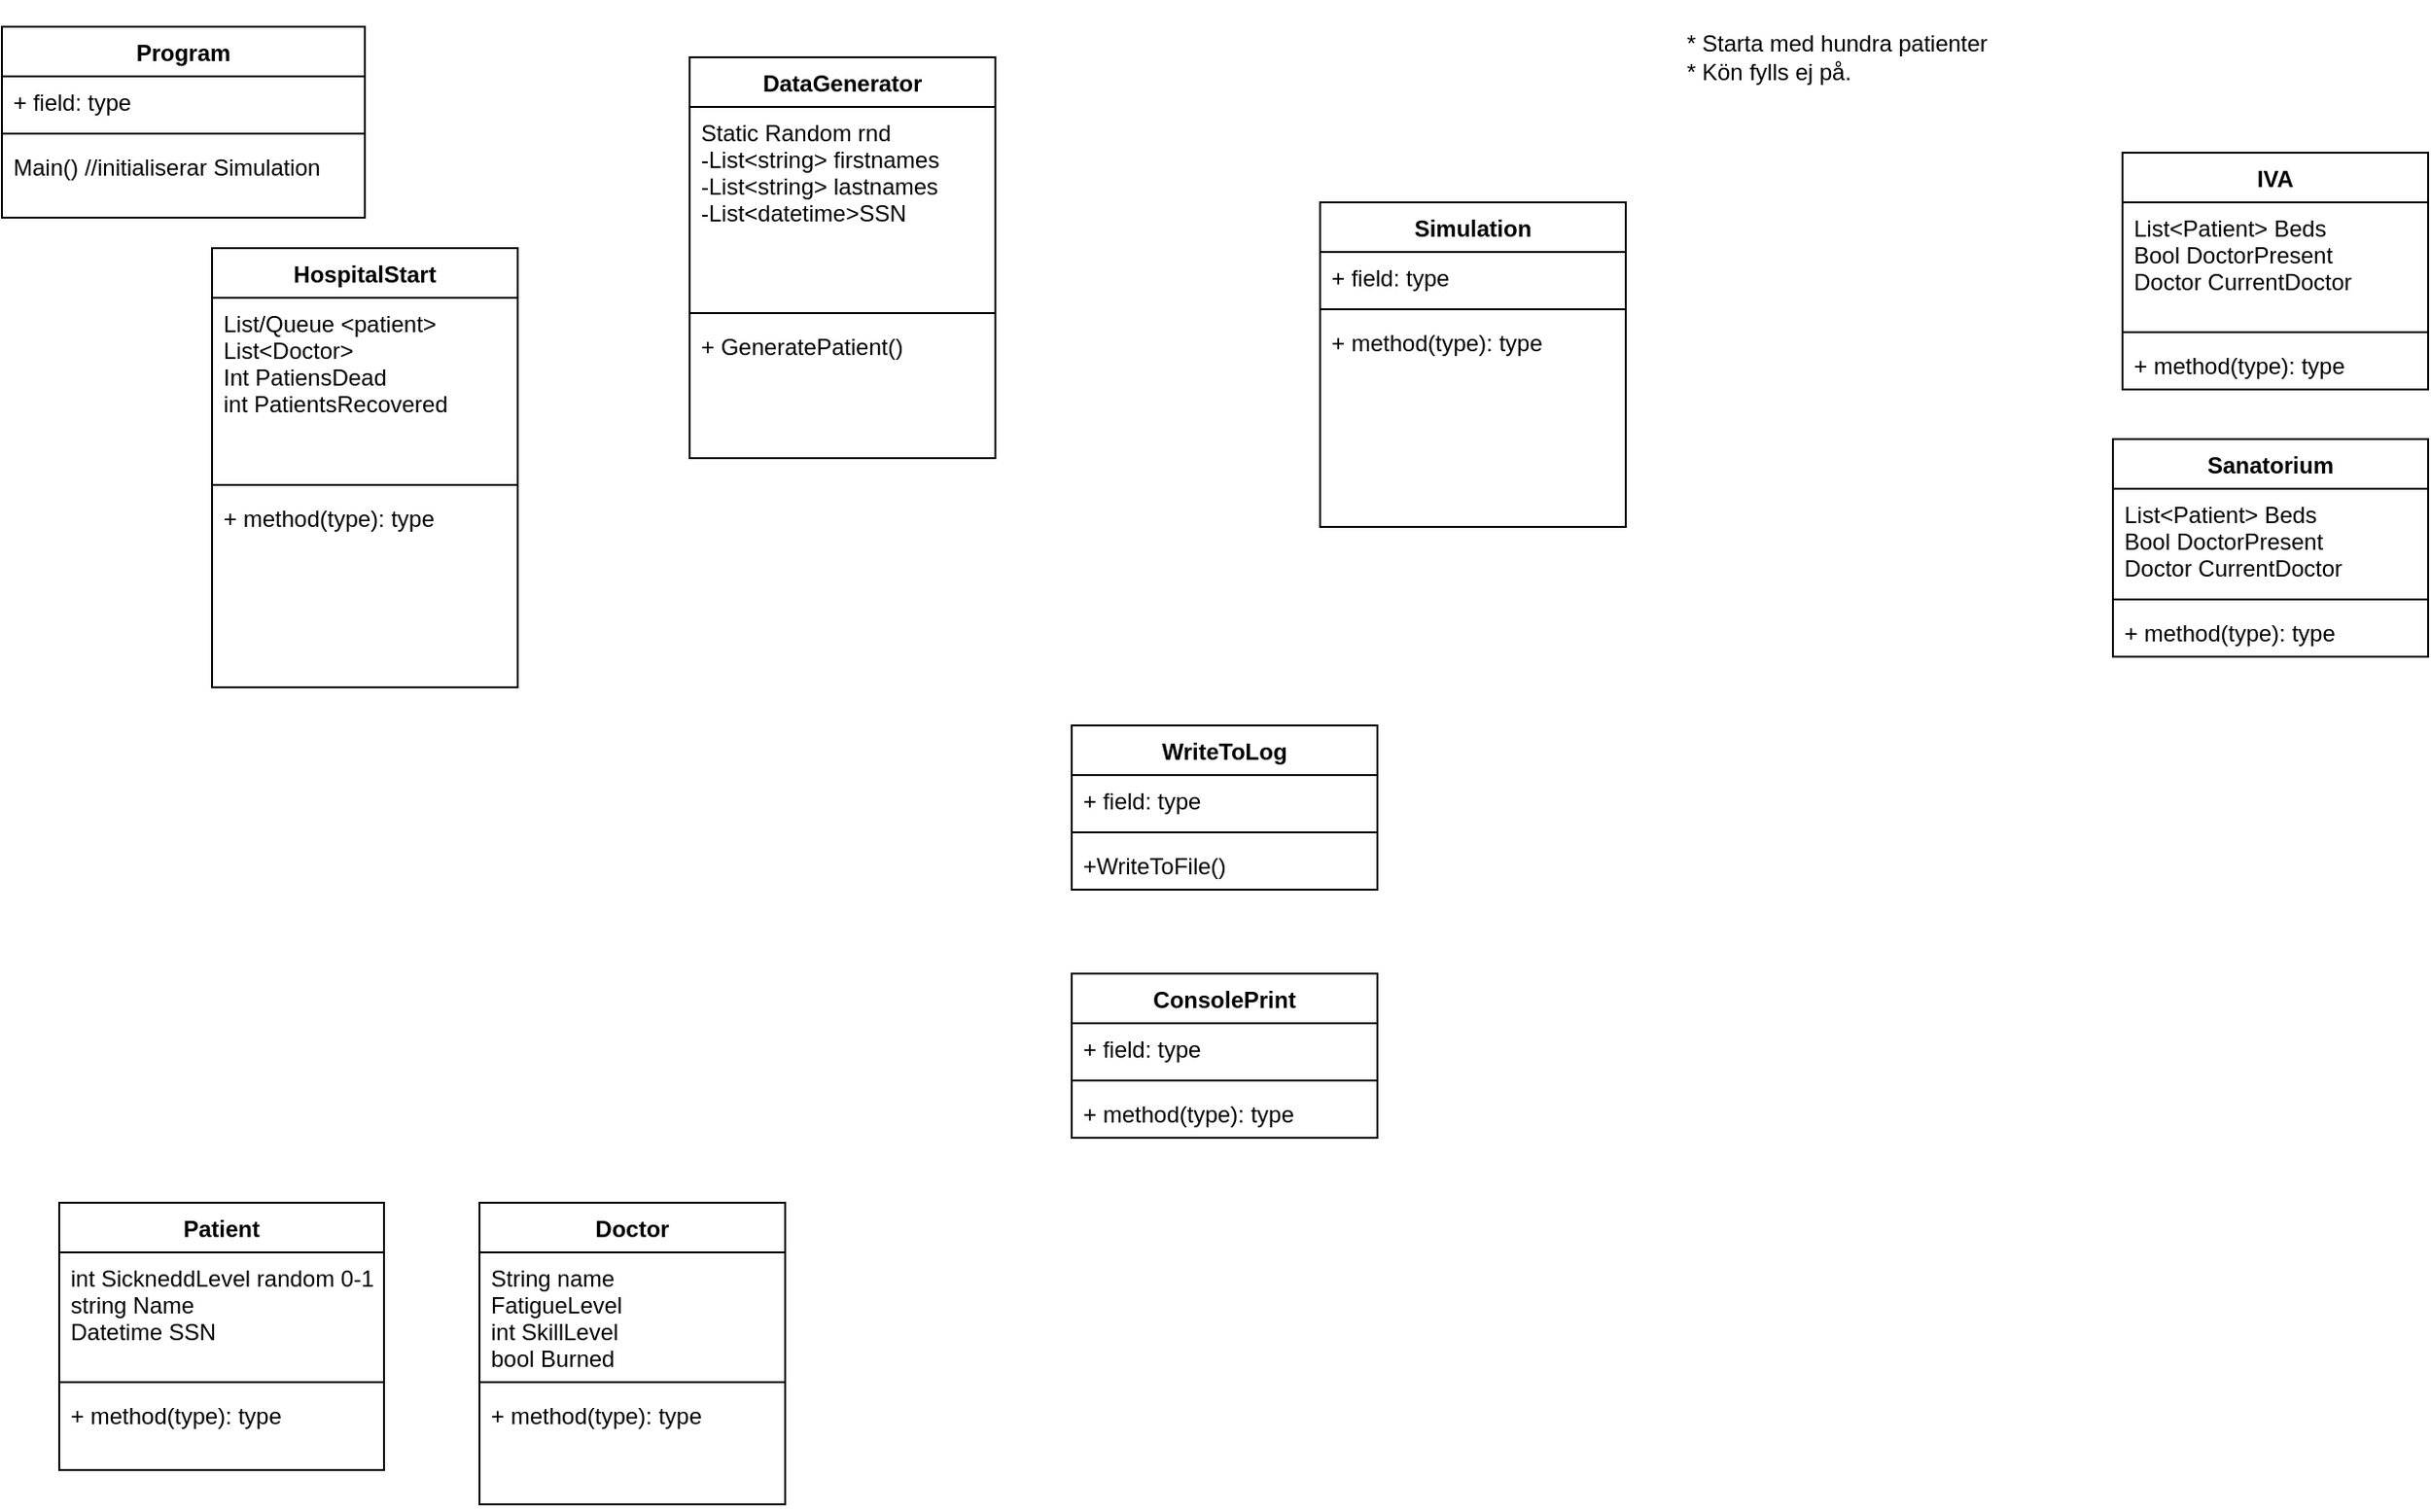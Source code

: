 <mxfile version="14.4.3" type="device"><diagram id="dkaqdEuUbVCSEOWnJrKq" name="Sida-1"><mxGraphModel dx="1422" dy="822" grid="1" gridSize="10" guides="1" tooltips="1" connect="1" arrows="1" fold="1" page="1" pageScale="1" pageWidth="1169" pageHeight="1654" math="0" shadow="0"><root><mxCell id="0"/><mxCell id="1" parent="0"/><mxCell id="3ZDHGwVIquJI6XRKL5mS-1" value="HospitalStart" style="swimlane;fontStyle=1;align=center;verticalAlign=top;childLayout=stackLayout;horizontal=1;startSize=26;horizontalStack=0;resizeParent=1;resizeParentMax=0;resizeLast=0;collapsible=1;marginBottom=0;" parent="1" vertex="1"><mxGeometry x="150" y="140" width="160" height="230" as="geometry"/></mxCell><mxCell id="3ZDHGwVIquJI6XRKL5mS-2" value="List/Queue &lt;patient&gt;&#10;List&lt;Doctor&gt;&#10;Int PatiensDead&#10;int PatientsRecovered&#10;" style="text;strokeColor=none;fillColor=none;align=left;verticalAlign=top;spacingLeft=4;spacingRight=4;overflow=hidden;rotatable=0;points=[[0,0.5],[1,0.5]];portConstraint=eastwest;" parent="3ZDHGwVIquJI6XRKL5mS-1" vertex="1"><mxGeometry y="26" width="160" height="94" as="geometry"/></mxCell><mxCell id="3ZDHGwVIquJI6XRKL5mS-3" value="" style="line;strokeWidth=1;fillColor=none;align=left;verticalAlign=middle;spacingTop=-1;spacingLeft=3;spacingRight=3;rotatable=0;labelPosition=right;points=[];portConstraint=eastwest;" parent="3ZDHGwVIquJI6XRKL5mS-1" vertex="1"><mxGeometry y="120" width="160" height="8" as="geometry"/></mxCell><mxCell id="3ZDHGwVIquJI6XRKL5mS-4" value="+ method(type): type" style="text;strokeColor=none;fillColor=none;align=left;verticalAlign=top;spacingLeft=4;spacingRight=4;overflow=hidden;rotatable=0;points=[[0,0.5],[1,0.5]];portConstraint=eastwest;" parent="3ZDHGwVIquJI6XRKL5mS-1" vertex="1"><mxGeometry y="128" width="160" height="102" as="geometry"/></mxCell><mxCell id="3ZDHGwVIquJI6XRKL5mS-9" value="Doctor" style="swimlane;fontStyle=1;align=center;verticalAlign=top;childLayout=stackLayout;horizontal=1;startSize=26;horizontalStack=0;resizeParent=1;resizeParentMax=0;resizeLast=0;collapsible=1;marginBottom=0;" parent="1" vertex="1"><mxGeometry x="290" y="640" width="160" height="158" as="geometry"/></mxCell><mxCell id="3ZDHGwVIquJI6XRKL5mS-10" value="String name&#10;FatigueLevel&#10;int SkillLevel&#10;bool Burned" style="text;strokeColor=none;fillColor=none;align=left;verticalAlign=top;spacingLeft=4;spacingRight=4;overflow=hidden;rotatable=0;points=[[0,0.5],[1,0.5]];portConstraint=eastwest;" parent="3ZDHGwVIquJI6XRKL5mS-9" vertex="1"><mxGeometry y="26" width="160" height="64" as="geometry"/></mxCell><mxCell id="3ZDHGwVIquJI6XRKL5mS-11" value="" style="line;strokeWidth=1;fillColor=none;align=left;verticalAlign=middle;spacingTop=-1;spacingLeft=3;spacingRight=3;rotatable=0;labelPosition=right;points=[];portConstraint=eastwest;" parent="3ZDHGwVIquJI6XRKL5mS-9" vertex="1"><mxGeometry y="90" width="160" height="8" as="geometry"/></mxCell><mxCell id="3ZDHGwVIquJI6XRKL5mS-12" value="+ method(type): type" style="text;strokeColor=none;fillColor=none;align=left;verticalAlign=top;spacingLeft=4;spacingRight=4;overflow=hidden;rotatable=0;points=[[0,0.5],[1,0.5]];portConstraint=eastwest;" parent="3ZDHGwVIquJI6XRKL5mS-9" vertex="1"><mxGeometry y="98" width="160" height="60" as="geometry"/></mxCell><mxCell id="3ZDHGwVIquJI6XRKL5mS-13" value="Sanatorium" style="swimlane;fontStyle=1;align=center;verticalAlign=top;childLayout=stackLayout;horizontal=1;startSize=26;horizontalStack=0;resizeParent=1;resizeParentMax=0;resizeLast=0;collapsible=1;marginBottom=0;" parent="1" vertex="1"><mxGeometry x="1145" y="240" width="165" height="114" as="geometry"/></mxCell><mxCell id="3ZDHGwVIquJI6XRKL5mS-14" value="List&lt;Patient&gt; Beds&#10;Bool DoctorPresent&#10;Doctor CurrentDoctor " style="text;strokeColor=none;fillColor=none;align=left;verticalAlign=top;spacingLeft=4;spacingRight=4;overflow=hidden;rotatable=0;points=[[0,0.5],[1,0.5]];portConstraint=eastwest;" parent="3ZDHGwVIquJI6XRKL5mS-13" vertex="1"><mxGeometry y="26" width="165" height="54" as="geometry"/></mxCell><mxCell id="3ZDHGwVIquJI6XRKL5mS-15" value="" style="line;strokeWidth=1;fillColor=none;align=left;verticalAlign=middle;spacingTop=-1;spacingLeft=3;spacingRight=3;rotatable=0;labelPosition=right;points=[];portConstraint=eastwest;" parent="3ZDHGwVIquJI6XRKL5mS-13" vertex="1"><mxGeometry y="80" width="165" height="8" as="geometry"/></mxCell><mxCell id="3ZDHGwVIquJI6XRKL5mS-16" value="+ method(type): type" style="text;strokeColor=none;fillColor=none;align=left;verticalAlign=top;spacingLeft=4;spacingRight=4;overflow=hidden;rotatable=0;points=[[0,0.5],[1,0.5]];portConstraint=eastwest;" parent="3ZDHGwVIquJI6XRKL5mS-13" vertex="1"><mxGeometry y="88" width="165" height="26" as="geometry"/></mxCell><mxCell id="3ZDHGwVIquJI6XRKL5mS-17" value="IVA" style="swimlane;fontStyle=1;align=center;verticalAlign=top;childLayout=stackLayout;horizontal=1;startSize=26;horizontalStack=0;resizeParent=1;resizeParentMax=0;resizeLast=0;collapsible=1;marginBottom=0;" parent="1" vertex="1"><mxGeometry x="1150" y="90" width="160" height="124" as="geometry"/></mxCell><mxCell id="3ZDHGwVIquJI6XRKL5mS-18" value="List&lt;Patient&gt; Beds&#10;Bool DoctorPresent&#10;Doctor CurrentDoctor" style="text;strokeColor=none;fillColor=none;align=left;verticalAlign=top;spacingLeft=4;spacingRight=4;overflow=hidden;rotatable=0;points=[[0,0.5],[1,0.5]];portConstraint=eastwest;" parent="3ZDHGwVIquJI6XRKL5mS-17" vertex="1"><mxGeometry y="26" width="160" height="64" as="geometry"/></mxCell><mxCell id="3ZDHGwVIquJI6XRKL5mS-19" value="" style="line;strokeWidth=1;fillColor=none;align=left;verticalAlign=middle;spacingTop=-1;spacingLeft=3;spacingRight=3;rotatable=0;labelPosition=right;points=[];portConstraint=eastwest;" parent="3ZDHGwVIquJI6XRKL5mS-17" vertex="1"><mxGeometry y="90" width="160" height="8" as="geometry"/></mxCell><mxCell id="3ZDHGwVIquJI6XRKL5mS-20" value="+ method(type): type" style="text;strokeColor=none;fillColor=none;align=left;verticalAlign=top;spacingLeft=4;spacingRight=4;overflow=hidden;rotatable=0;points=[[0,0.5],[1,0.5]];portConstraint=eastwest;" parent="3ZDHGwVIquJI6XRKL5mS-17" vertex="1"><mxGeometry y="98" width="160" height="26" as="geometry"/></mxCell><mxCell id="3ZDHGwVIquJI6XRKL5mS-30" value="DataGenerator&#10;" style="swimlane;fontStyle=1;align=center;verticalAlign=top;childLayout=stackLayout;horizontal=1;startSize=26;horizontalStack=0;resizeParent=1;resizeParentMax=0;resizeLast=0;collapsible=1;marginBottom=0;" parent="1" vertex="1"><mxGeometry x="400" y="40" width="160" height="210" as="geometry"/></mxCell><mxCell id="3ZDHGwVIquJI6XRKL5mS-31" value="Static Random rnd&#10;-List&lt;string&gt; firstnames&#10;-List&lt;string&gt; lastnames&#10;-List&lt;datetime&gt;SSN" style="text;strokeColor=none;fillColor=none;align=left;verticalAlign=top;spacingLeft=4;spacingRight=4;overflow=hidden;rotatable=0;points=[[0,0.5],[1,0.5]];portConstraint=eastwest;" parent="3ZDHGwVIquJI6XRKL5mS-30" vertex="1"><mxGeometry y="26" width="160" height="104" as="geometry"/></mxCell><mxCell id="3ZDHGwVIquJI6XRKL5mS-32" value="" style="line;strokeWidth=1;fillColor=none;align=left;verticalAlign=middle;spacingTop=-1;spacingLeft=3;spacingRight=3;rotatable=0;labelPosition=right;points=[];portConstraint=eastwest;" parent="3ZDHGwVIquJI6XRKL5mS-30" vertex="1"><mxGeometry y="130" width="160" height="8" as="geometry"/></mxCell><mxCell id="3ZDHGwVIquJI6XRKL5mS-33" value="+ GeneratePatient()" style="text;strokeColor=none;fillColor=none;align=left;verticalAlign=top;spacingLeft=4;spacingRight=4;overflow=hidden;rotatable=0;points=[[0,0.5],[1,0.5]];portConstraint=eastwest;" parent="3ZDHGwVIquJI6XRKL5mS-30" vertex="1"><mxGeometry y="138" width="160" height="72" as="geometry"/></mxCell><mxCell id="3ZDHGwVIquJI6XRKL5mS-46" value="* Starta med hundra patienter&lt;br&gt;* Kön fylls ej på." style="text;html=1;strokeColor=none;fillColor=none;align=left;verticalAlign=middle;whiteSpace=wrap;rounded=0;" parent="1" vertex="1"><mxGeometry x="920" y="10" width="210" height="60" as="geometry"/></mxCell><mxCell id="3ZDHGwVIquJI6XRKL5mS-47" value="Patient" style="swimlane;fontStyle=1;align=center;verticalAlign=top;childLayout=stackLayout;horizontal=1;startSize=26;horizontalStack=0;resizeParent=1;resizeParentMax=0;resizeLast=0;collapsible=1;marginBottom=0;" parent="1" vertex="1"><mxGeometry x="70" y="640" width="170" height="140" as="geometry"/></mxCell><mxCell id="3ZDHGwVIquJI6XRKL5mS-48" value="int SickneddLevel random 0-10&#10;string Name&#10;Datetime SSN&#10;" style="text;strokeColor=none;fillColor=none;align=left;verticalAlign=top;spacingLeft=4;spacingRight=4;overflow=hidden;rotatable=0;points=[[0,0.5],[1,0.5]];portConstraint=eastwest;" parent="3ZDHGwVIquJI6XRKL5mS-47" vertex="1"><mxGeometry y="26" width="170" height="64" as="geometry"/></mxCell><mxCell id="3ZDHGwVIquJI6XRKL5mS-49" value="" style="line;strokeWidth=1;fillColor=none;align=left;verticalAlign=middle;spacingTop=-1;spacingLeft=3;spacingRight=3;rotatable=0;labelPosition=right;points=[];portConstraint=eastwest;" parent="3ZDHGwVIquJI6XRKL5mS-47" vertex="1"><mxGeometry y="90" width="170" height="8" as="geometry"/></mxCell><mxCell id="3ZDHGwVIquJI6XRKL5mS-50" value="+ method(type): type" style="text;strokeColor=none;fillColor=none;align=left;verticalAlign=top;spacingLeft=4;spacingRight=4;overflow=hidden;rotatable=0;points=[[0,0.5],[1,0.5]];portConstraint=eastwest;" parent="3ZDHGwVIquJI6XRKL5mS-47" vertex="1"><mxGeometry y="98" width="170" height="42" as="geometry"/></mxCell><mxCell id="3ZDHGwVIquJI6XRKL5mS-51" value="Program" style="swimlane;fontStyle=1;align=center;verticalAlign=top;childLayout=stackLayout;horizontal=1;startSize=26;horizontalStack=0;resizeParent=1;resizeParentMax=0;resizeLast=0;collapsible=1;marginBottom=0;" parent="1" vertex="1"><mxGeometry x="40" y="24" width="190" height="100" as="geometry"/></mxCell><mxCell id="3ZDHGwVIquJI6XRKL5mS-52" value="+ field: type" style="text;strokeColor=none;fillColor=none;align=left;verticalAlign=top;spacingLeft=4;spacingRight=4;overflow=hidden;rotatable=0;points=[[0,0.5],[1,0.5]];portConstraint=eastwest;" parent="3ZDHGwVIquJI6XRKL5mS-51" vertex="1"><mxGeometry y="26" width="190" height="26" as="geometry"/></mxCell><mxCell id="3ZDHGwVIquJI6XRKL5mS-53" value="" style="line;strokeWidth=1;fillColor=none;align=left;verticalAlign=middle;spacingTop=-1;spacingLeft=3;spacingRight=3;rotatable=0;labelPosition=right;points=[];portConstraint=eastwest;" parent="3ZDHGwVIquJI6XRKL5mS-51" vertex="1"><mxGeometry y="52" width="190" height="8" as="geometry"/></mxCell><mxCell id="3ZDHGwVIquJI6XRKL5mS-54" value="Main() //initialiserar Simulation" style="text;strokeColor=none;fillColor=none;align=left;verticalAlign=top;spacingLeft=4;spacingRight=4;overflow=hidden;rotatable=0;points=[[0,0.5],[1,0.5]];portConstraint=eastwest;" parent="3ZDHGwVIquJI6XRKL5mS-51" vertex="1"><mxGeometry y="60" width="190" height="40" as="geometry"/></mxCell><mxCell id="3ZDHGwVIquJI6XRKL5mS-55" value="ConsolePrint" style="swimlane;fontStyle=1;align=center;verticalAlign=top;childLayout=stackLayout;horizontal=1;startSize=26;horizontalStack=0;resizeParent=1;resizeParentMax=0;resizeLast=0;collapsible=1;marginBottom=0;" parent="1" vertex="1"><mxGeometry x="600" y="520" width="160" height="86" as="geometry"/></mxCell><mxCell id="3ZDHGwVIquJI6XRKL5mS-56" value="+ field: type" style="text;strokeColor=none;fillColor=none;align=left;verticalAlign=top;spacingLeft=4;spacingRight=4;overflow=hidden;rotatable=0;points=[[0,0.5],[1,0.5]];portConstraint=eastwest;" parent="3ZDHGwVIquJI6XRKL5mS-55" vertex="1"><mxGeometry y="26" width="160" height="26" as="geometry"/></mxCell><mxCell id="3ZDHGwVIquJI6XRKL5mS-57" value="" style="line;strokeWidth=1;fillColor=none;align=left;verticalAlign=middle;spacingTop=-1;spacingLeft=3;spacingRight=3;rotatable=0;labelPosition=right;points=[];portConstraint=eastwest;" parent="3ZDHGwVIquJI6XRKL5mS-55" vertex="1"><mxGeometry y="52" width="160" height="8" as="geometry"/></mxCell><mxCell id="3ZDHGwVIquJI6XRKL5mS-58" value="+ method(type): type" style="text;strokeColor=none;fillColor=none;align=left;verticalAlign=top;spacingLeft=4;spacingRight=4;overflow=hidden;rotatable=0;points=[[0,0.5],[1,0.5]];portConstraint=eastwest;" parent="3ZDHGwVIquJI6XRKL5mS-55" vertex="1"><mxGeometry y="60" width="160" height="26" as="geometry"/></mxCell><mxCell id="3ZDHGwVIquJI6XRKL5mS-59" value="WriteToLog" style="swimlane;fontStyle=1;align=center;verticalAlign=top;childLayout=stackLayout;horizontal=1;startSize=26;horizontalStack=0;resizeParent=1;resizeParentMax=0;resizeLast=0;collapsible=1;marginBottom=0;" parent="1" vertex="1"><mxGeometry x="600" y="390" width="160" height="86" as="geometry"/></mxCell><mxCell id="3ZDHGwVIquJI6XRKL5mS-60" value="+ field: type" style="text;strokeColor=none;fillColor=none;align=left;verticalAlign=top;spacingLeft=4;spacingRight=4;overflow=hidden;rotatable=0;points=[[0,0.5],[1,0.5]];portConstraint=eastwest;" parent="3ZDHGwVIquJI6XRKL5mS-59" vertex="1"><mxGeometry y="26" width="160" height="26" as="geometry"/></mxCell><mxCell id="3ZDHGwVIquJI6XRKL5mS-61" value="" style="line;strokeWidth=1;fillColor=none;align=left;verticalAlign=middle;spacingTop=-1;spacingLeft=3;spacingRight=3;rotatable=0;labelPosition=right;points=[];portConstraint=eastwest;" parent="3ZDHGwVIquJI6XRKL5mS-59" vertex="1"><mxGeometry y="52" width="160" height="8" as="geometry"/></mxCell><mxCell id="3ZDHGwVIquJI6XRKL5mS-62" value="+WriteToFile()" style="text;strokeColor=none;fillColor=none;align=left;verticalAlign=top;spacingLeft=4;spacingRight=4;overflow=hidden;rotatable=0;points=[[0,0.5],[1,0.5]];portConstraint=eastwest;" parent="3ZDHGwVIquJI6XRKL5mS-59" vertex="1"><mxGeometry y="60" width="160" height="26" as="geometry"/></mxCell><mxCell id="kHGOgsHz9NzaDb2uwdK3-2" value="Simulation" style="swimlane;fontStyle=1;align=center;verticalAlign=top;childLayout=stackLayout;horizontal=1;startSize=26;horizontalStack=0;resizeParent=1;resizeParentMax=0;resizeLast=0;collapsible=1;marginBottom=0;" vertex="1" parent="1"><mxGeometry x="730" y="116" width="160" height="170" as="geometry"/></mxCell><mxCell id="kHGOgsHz9NzaDb2uwdK3-3" value="+ field: type" style="text;strokeColor=none;fillColor=none;align=left;verticalAlign=top;spacingLeft=4;spacingRight=4;overflow=hidden;rotatable=0;points=[[0,0.5],[1,0.5]];portConstraint=eastwest;" vertex="1" parent="kHGOgsHz9NzaDb2uwdK3-2"><mxGeometry y="26" width="160" height="26" as="geometry"/></mxCell><mxCell id="kHGOgsHz9NzaDb2uwdK3-4" value="" style="line;strokeWidth=1;fillColor=none;align=left;verticalAlign=middle;spacingTop=-1;spacingLeft=3;spacingRight=3;rotatable=0;labelPosition=right;points=[];portConstraint=eastwest;" vertex="1" parent="kHGOgsHz9NzaDb2uwdK3-2"><mxGeometry y="52" width="160" height="8" as="geometry"/></mxCell><mxCell id="kHGOgsHz9NzaDb2uwdK3-5" value="+ method(type): type" style="text;strokeColor=none;fillColor=none;align=left;verticalAlign=top;spacingLeft=4;spacingRight=4;overflow=hidden;rotatable=0;points=[[0,0.5],[1,0.5]];portConstraint=eastwest;" vertex="1" parent="kHGOgsHz9NzaDb2uwdK3-2"><mxGeometry y="60" width="160" height="110" as="geometry"/></mxCell></root></mxGraphModel></diagram></mxfile>